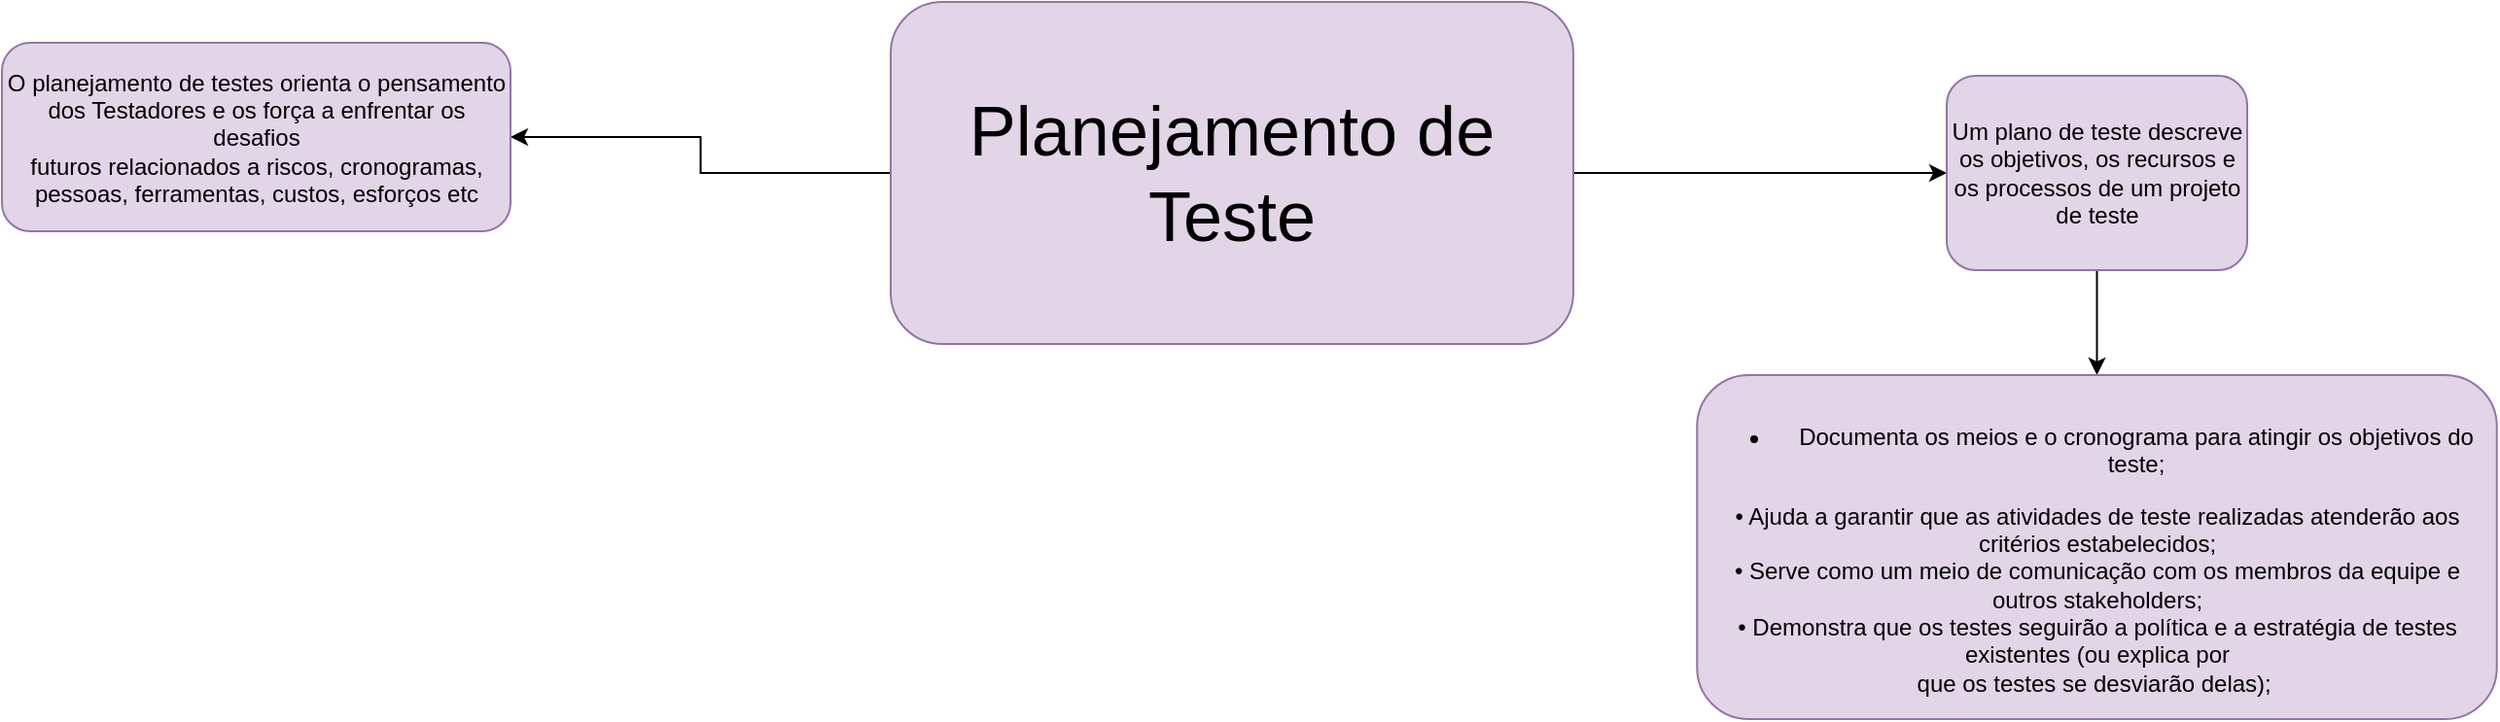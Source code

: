 <mxfile version="24.3.1" type="github">
  <diagram name="5.1" id="SFLUbGUqWWrvMVKBUZD-">
    <mxGraphModel dx="1834" dy="1138" grid="0" gridSize="10" guides="1" tooltips="1" connect="1" arrows="1" fold="1" page="0" pageScale="1" pageWidth="827" pageHeight="1169" math="0" shadow="0">
      <root>
        <mxCell id="0" />
        <mxCell id="1" parent="0" />
        <mxCell id="edzBfkXfWMg9PRKTXvbe-3" value="" style="edgeStyle=orthogonalEdgeStyle;rounded=0;orthogonalLoop=1;jettySize=auto;html=1;" edge="1" parent="1" source="edzBfkXfWMg9PRKTXvbe-1" target="edzBfkXfWMg9PRKTXvbe-2">
          <mxGeometry relative="1" as="geometry" />
        </mxCell>
        <mxCell id="edzBfkXfWMg9PRKTXvbe-7" value="" style="edgeStyle=orthogonalEdgeStyle;rounded=0;orthogonalLoop=1;jettySize=auto;html=1;" edge="1" parent="1" source="edzBfkXfWMg9PRKTXvbe-1" target="edzBfkXfWMg9PRKTXvbe-6">
          <mxGeometry relative="1" as="geometry" />
        </mxCell>
        <mxCell id="edzBfkXfWMg9PRKTXvbe-1" value="&lt;font style=&quot;font-size: 36px;&quot;&gt;Planejamento de Teste&lt;/font&gt;" style="rounded=1;whiteSpace=wrap;html=1;fillColor=#e1d5e7;strokeColor=#9673a6;" vertex="1" parent="1">
          <mxGeometry x="183" y="-115" width="351" height="176" as="geometry" />
        </mxCell>
        <mxCell id="edzBfkXfWMg9PRKTXvbe-5" value="" style="edgeStyle=orthogonalEdgeStyle;rounded=0;orthogonalLoop=1;jettySize=auto;html=1;" edge="1" parent="1" source="edzBfkXfWMg9PRKTXvbe-2" target="edzBfkXfWMg9PRKTXvbe-4">
          <mxGeometry relative="1" as="geometry" />
        </mxCell>
        <mxCell id="edzBfkXfWMg9PRKTXvbe-2" value="Um plano de teste descreve os objetivos, os recursos e os processos de um projeto de teste" style="whiteSpace=wrap;html=1;fillColor=#e1d5e7;strokeColor=#9673a6;rounded=1;" vertex="1" parent="1">
          <mxGeometry x="726" y="-77" width="154.5" height="100" as="geometry" />
        </mxCell>
        <mxCell id="edzBfkXfWMg9PRKTXvbe-4" value="&lt;ul&gt;&lt;li&gt;Documenta os meios e o cronograma para atingir os objetivos do teste;&lt;/li&gt;&lt;/ul&gt;• Ajuda a garantir que as atividades de teste realizadas atenderão aos critérios estabelecidos; &lt;br&gt;• Serve como um meio de comunicação com os membros da equipe e outros stakeholders; &lt;br&gt;• Demonstra que os testes seguirão a política e a estratégia de testes existentes (ou explica por &lt;br&gt;que os testes se desviarão delas);&amp;nbsp;" style="whiteSpace=wrap;html=1;fillColor=#e1d5e7;strokeColor=#9673a6;rounded=1;" vertex="1" parent="1">
          <mxGeometry x="597.63" y="77" width="411.25" height="177" as="geometry" />
        </mxCell>
        <mxCell id="edzBfkXfWMg9PRKTXvbe-6" value="O planejamento de testes orienta o pensamento dos Testadores e os força a enfrentar os desafios &lt;br/&gt;futuros relacionados a riscos, cronogramas, pessoas, ferramentas, custos, esforços etc" style="whiteSpace=wrap;html=1;fillColor=#e1d5e7;strokeColor=#9673a6;rounded=1;" vertex="1" parent="1">
          <mxGeometry x="-274" y="-94" width="261.5" height="97" as="geometry" />
        </mxCell>
      </root>
    </mxGraphModel>
  </diagram>
</mxfile>
